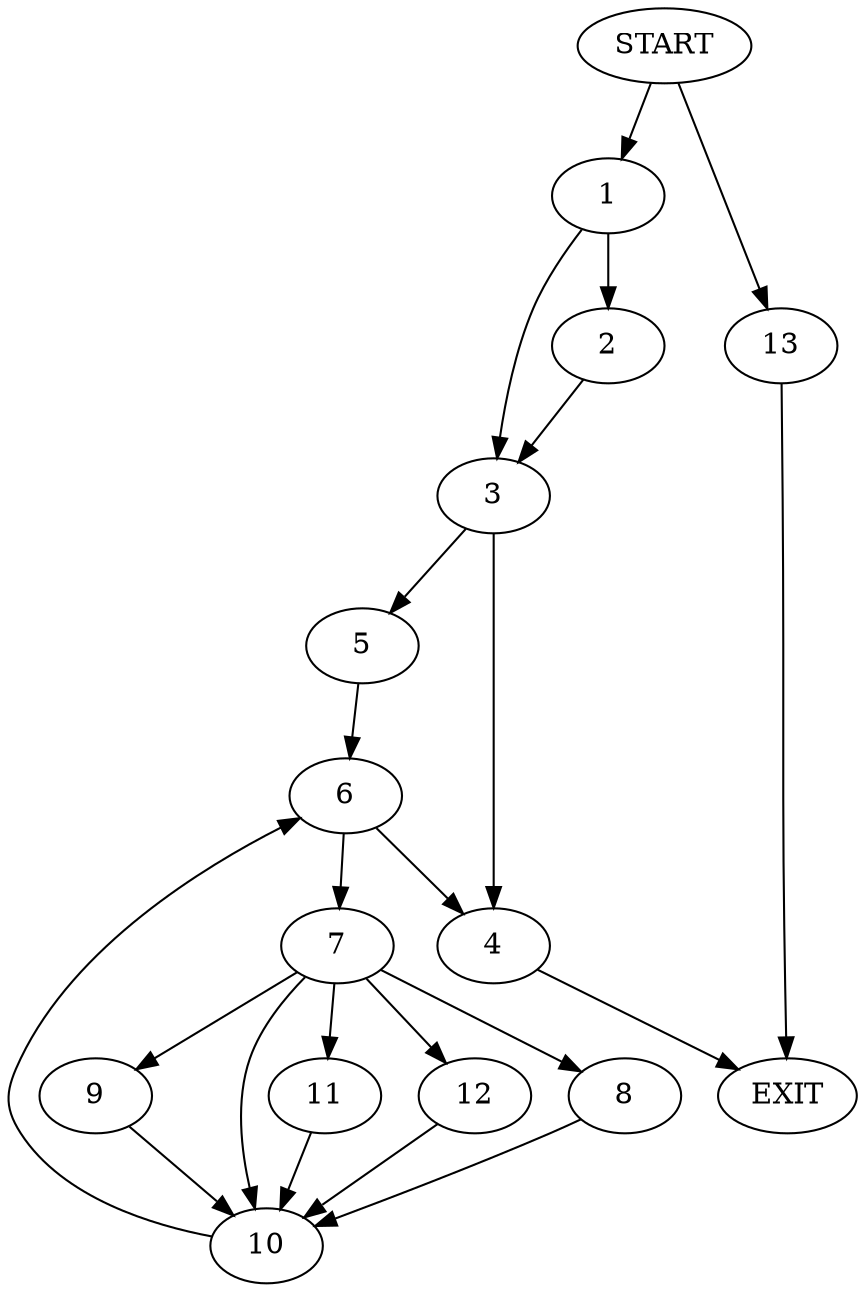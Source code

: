 digraph {
0 [label="START"]
14 [label="EXIT"]
0 -> 1
1 -> 2
1 -> 3
2 -> 3
3 -> 4
3 -> 5
5 -> 6
4 -> 14
6 -> 4
6 -> 7
7 -> 8
7 -> 9
7 -> 10
7 -> 11
7 -> 12
10 -> 6
12 -> 10
9 -> 10
11 -> 10
8 -> 10
0 -> 13
13 -> 14
}
